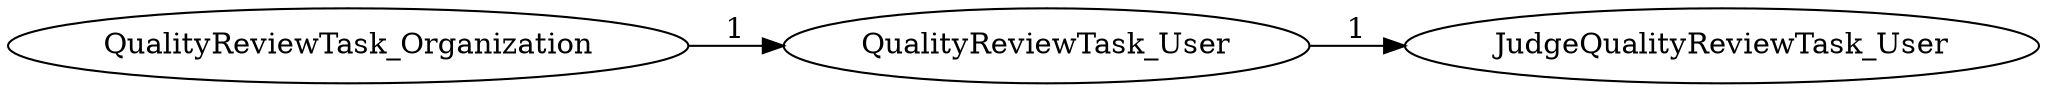 digraph G {
rankdir="LR";
"QualityReviewTask_Organization" -> "QualityReviewTask_User" [label=1]
"QualityReviewTask_User" -> "JudgeQualityReviewTask_User" [label=1]
}
